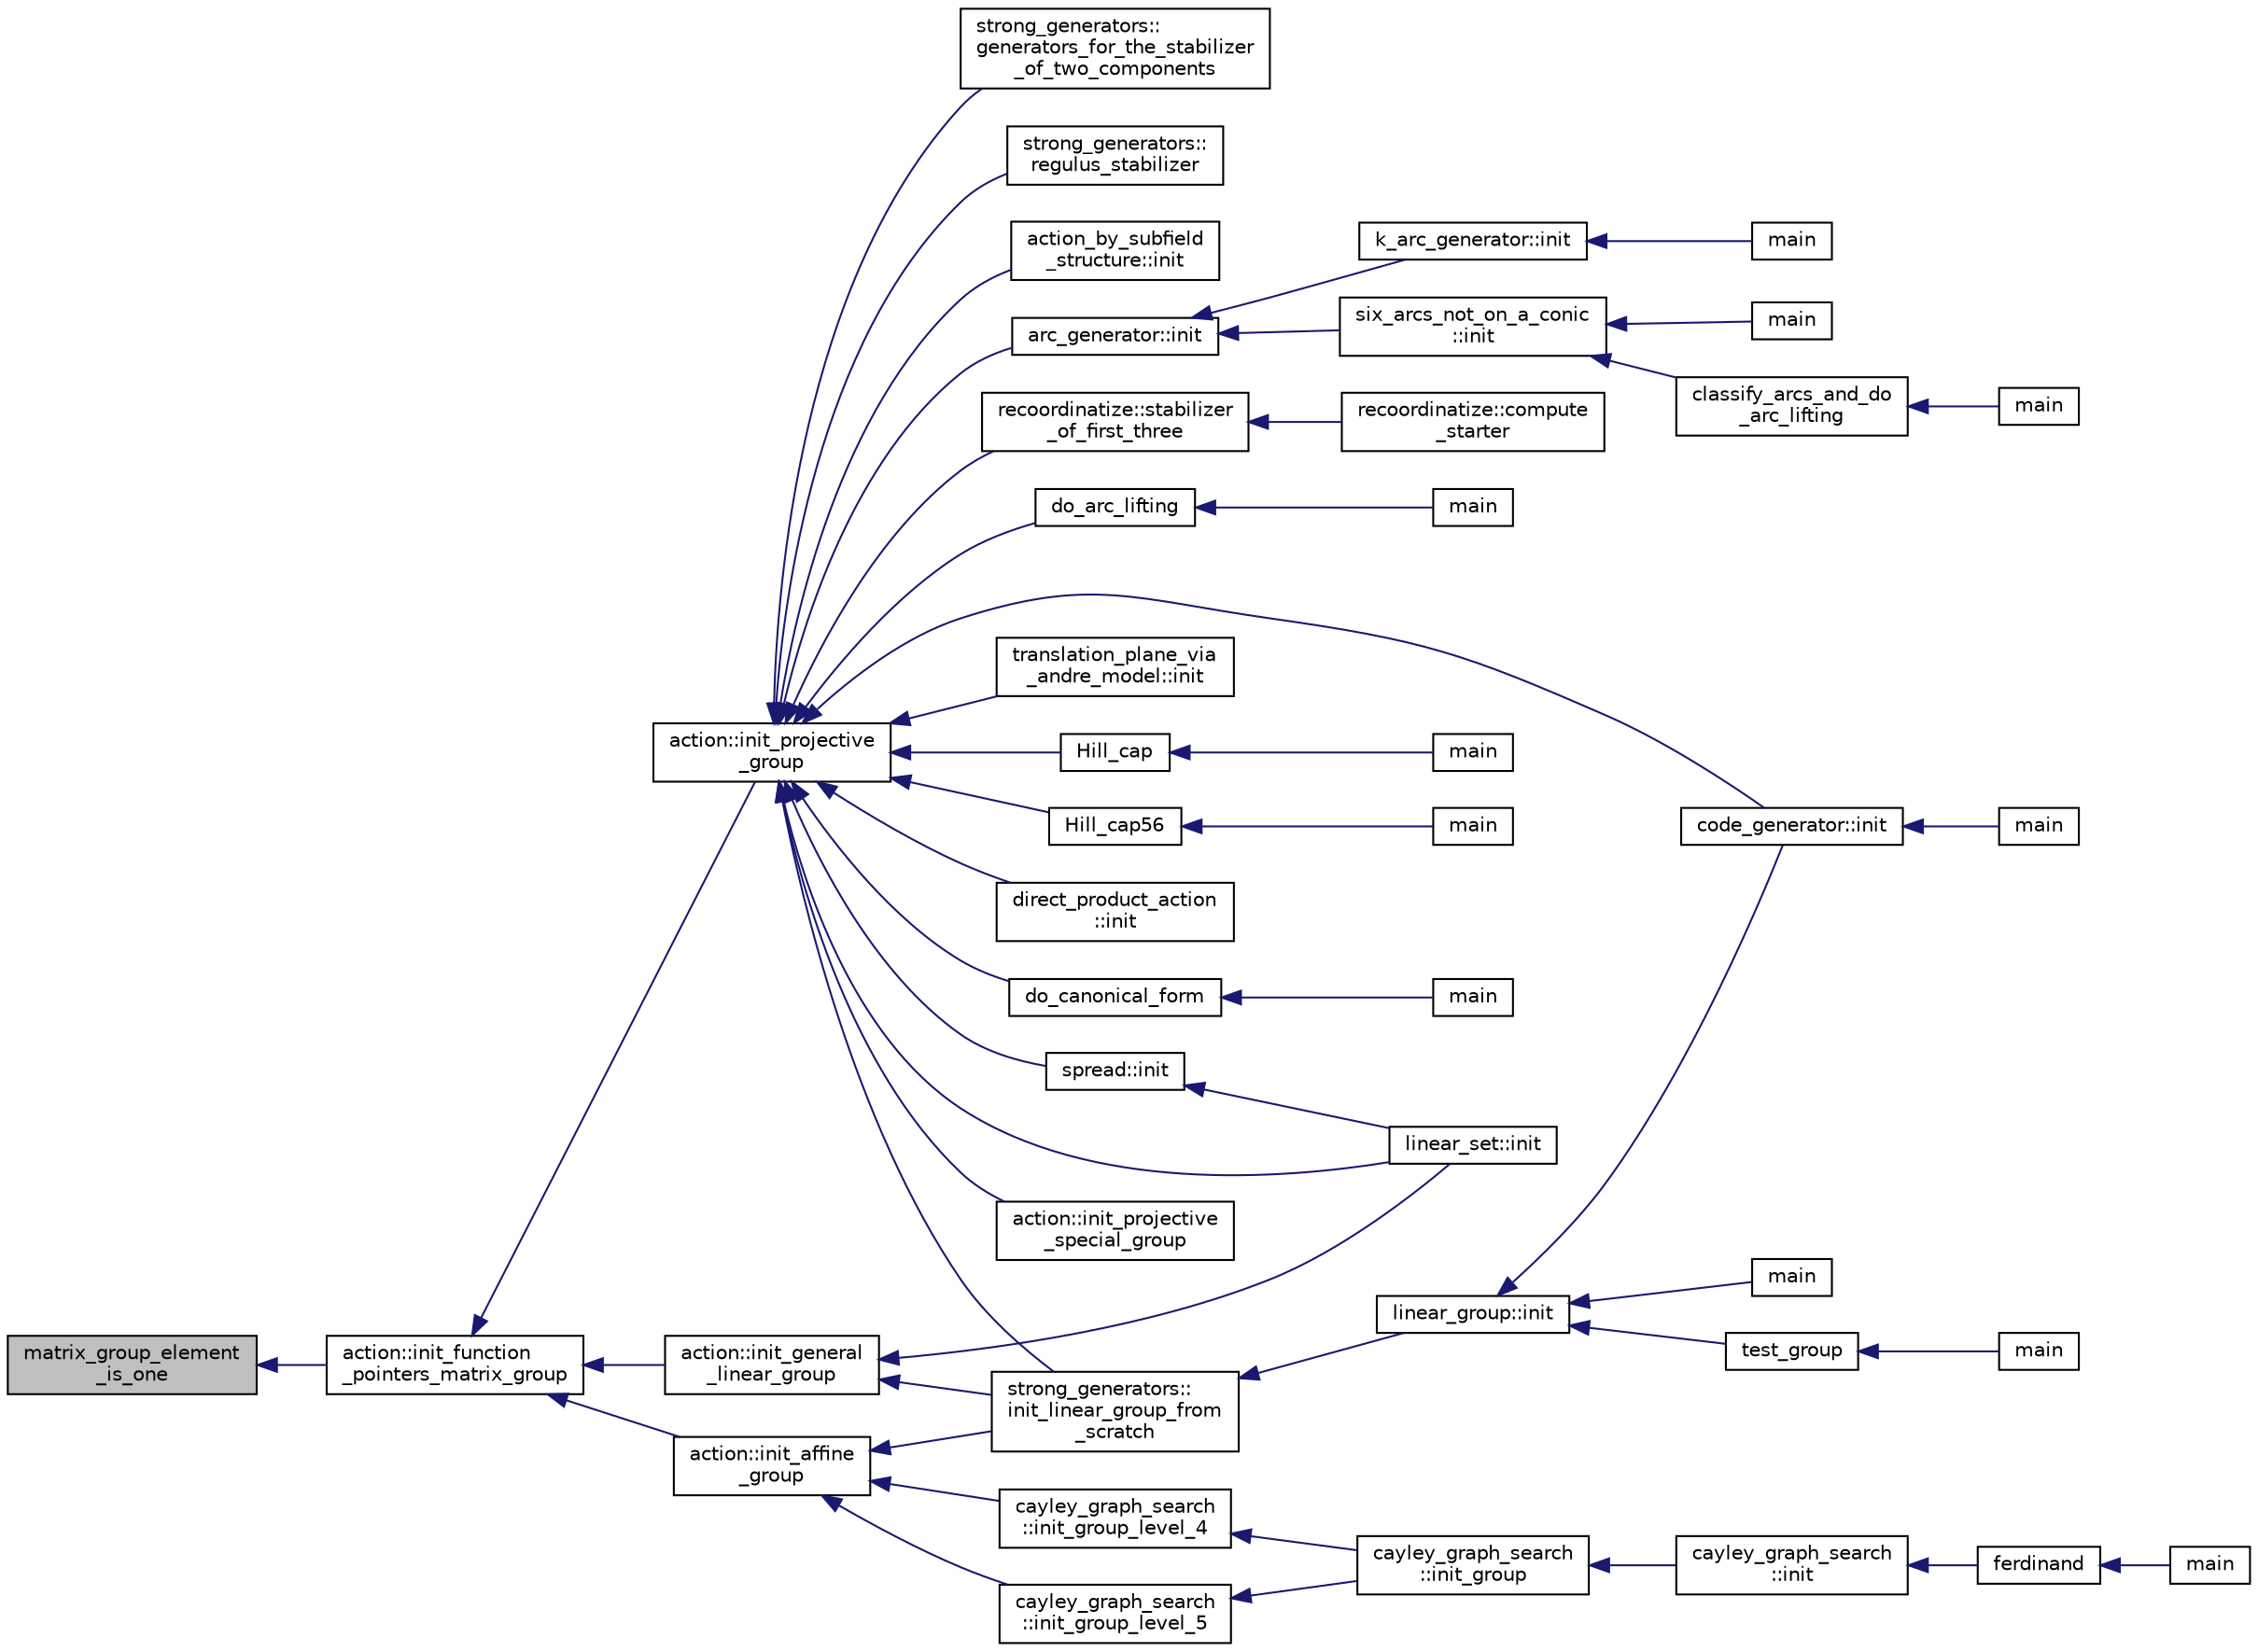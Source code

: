 digraph "matrix_group_element_is_one"
{
  edge [fontname="Helvetica",fontsize="10",labelfontname="Helvetica",labelfontsize="10"];
  node [fontname="Helvetica",fontsize="10",shape=record];
  rankdir="LR";
  Node268 [label="matrix_group_element\l_is_one",height=0.2,width=0.4,color="black", fillcolor="grey75", style="filled", fontcolor="black"];
  Node268 -> Node269 [dir="back",color="midnightblue",fontsize="10",style="solid",fontname="Helvetica"];
  Node269 [label="action::init_function\l_pointers_matrix_group",height=0.2,width=0.4,color="black", fillcolor="white", style="filled",URL="$d2/d86/classaction.html#a48cbc0106c21fdcb5ec74a9cf8f4e1d8"];
  Node269 -> Node270 [dir="back",color="midnightblue",fontsize="10",style="solid",fontname="Helvetica"];
  Node270 [label="action::init_projective\l_group",height=0.2,width=0.4,color="black", fillcolor="white", style="filled",URL="$d2/d86/classaction.html#ad943cb9d3828331bf5634c6dbfc31afd"];
  Node270 -> Node271 [dir="back",color="midnightblue",fontsize="10",style="solid",fontname="Helvetica"];
  Node271 [label="do_arc_lifting",height=0.2,width=0.4,color="black", fillcolor="white", style="filled",URL="$d5/d9e/arcs__orderly_8_c.html#a7367bc544c290322bdbd4545388a27a8"];
  Node271 -> Node272 [dir="back",color="midnightblue",fontsize="10",style="solid",fontname="Helvetica"];
  Node272 [label="main",height=0.2,width=0.4,color="black", fillcolor="white", style="filled",URL="$d5/d9e/arcs__orderly_8_c.html#a3c04138a5bfe5d72780bb7e82a18e627"];
  Node270 -> Node273 [dir="back",color="midnightblue",fontsize="10",style="solid",fontname="Helvetica"];
  Node273 [label="code_generator::init",height=0.2,width=0.4,color="black", fillcolor="white", style="filled",URL="$db/d37/classcode__generator.html#acfaa1e8badf6f30255203f499b130af8"];
  Node273 -> Node274 [dir="back",color="midnightblue",fontsize="10",style="solid",fontname="Helvetica"];
  Node274 [label="main",height=0.2,width=0.4,color="black", fillcolor="white", style="filled",URL="$d4/d4f/codes_8_c.html#a217dbf8b442f20279ea00b898af96f52"];
  Node270 -> Node275 [dir="back",color="midnightblue",fontsize="10",style="solid",fontname="Helvetica"];
  Node275 [label="direct_product_action\l::init",height=0.2,width=0.4,color="black", fillcolor="white", style="filled",URL="$d3/d78/classdirect__product__action.html#aad40060e5821c011cccaa65a5c4df64f"];
  Node270 -> Node276 [dir="back",color="midnightblue",fontsize="10",style="solid",fontname="Helvetica"];
  Node276 [label="Hill_cap",height=0.2,width=0.4,color="black", fillcolor="white", style="filled",URL="$da/d28/hill_8_c.html#a7c2543fe497e681d4b492b16ea7f933e"];
  Node276 -> Node277 [dir="back",color="midnightblue",fontsize="10",style="solid",fontname="Helvetica"];
  Node277 [label="main",height=0.2,width=0.4,color="black", fillcolor="white", style="filled",URL="$da/d28/hill_8_c.html#a217dbf8b442f20279ea00b898af96f52"];
  Node270 -> Node278 [dir="back",color="midnightblue",fontsize="10",style="solid",fontname="Helvetica"];
  Node278 [label="linear_set::init",height=0.2,width=0.4,color="black", fillcolor="white", style="filled",URL="$dd/d86/classlinear__set.html#a7ab24e84423749047d5465cb15505475"];
  Node270 -> Node279 [dir="back",color="midnightblue",fontsize="10",style="solid",fontname="Helvetica"];
  Node279 [label="Hill_cap56",height=0.2,width=0.4,color="black", fillcolor="white", style="filled",URL="$df/d74/tl__geometry_8h.html#ad7fc0ff2bf8455ab25e170c6930047a6"];
  Node279 -> Node280 [dir="back",color="midnightblue",fontsize="10",style="solid",fontname="Helvetica"];
  Node280 [label="main",height=0.2,width=0.4,color="black", fillcolor="white", style="filled",URL="$d4/d6e/make__something_8_c.html#a217dbf8b442f20279ea00b898af96f52"];
  Node270 -> Node281 [dir="back",color="midnightblue",fontsize="10",style="solid",fontname="Helvetica"];
  Node281 [label="do_canonical_form",height=0.2,width=0.4,color="black", fillcolor="white", style="filled",URL="$dc/dd4/group__actions_8h.html#afb9f4a331a8a017ea3b8b7d9ed8dcc88"];
  Node281 -> Node282 [dir="back",color="midnightblue",fontsize="10",style="solid",fontname="Helvetica"];
  Node282 [label="main",height=0.2,width=0.4,color="black", fillcolor="white", style="filled",URL="$d0/d2f/process_8_c.html#a3c04138a5bfe5d72780bb7e82a18e627"];
  Node270 -> Node283 [dir="back",color="midnightblue",fontsize="10",style="solid",fontname="Helvetica"];
  Node283 [label="action::init_projective\l_special_group",height=0.2,width=0.4,color="black", fillcolor="white", style="filled",URL="$d2/d86/classaction.html#a4c69f0e07dff8ba8ac2415faf69d55a4"];
  Node270 -> Node284 [dir="back",color="midnightblue",fontsize="10",style="solid",fontname="Helvetica"];
  Node284 [label="strong_generators::\linit_linear_group_from\l_scratch",height=0.2,width=0.4,color="black", fillcolor="white", style="filled",URL="$dc/d09/classstrong__generators.html#ad47ecfb9c141b65ed6aca34231d5a0d2"];
  Node284 -> Node285 [dir="back",color="midnightblue",fontsize="10",style="solid",fontname="Helvetica"];
  Node285 [label="linear_group::init",height=0.2,width=0.4,color="black", fillcolor="white", style="filled",URL="$df/d5a/classlinear__group.html#a8119aa9b882192ab422b12614b259f28"];
  Node285 -> Node273 [dir="back",color="midnightblue",fontsize="10",style="solid",fontname="Helvetica"];
  Node285 -> Node286 [dir="back",color="midnightblue",fontsize="10",style="solid",fontname="Helvetica"];
  Node286 [label="test_group",height=0.2,width=0.4,color="black", fillcolor="white", style="filled",URL="$d8/d03/analyze__q__designs_8_c.html#ad03444358d0b46e7aa4d88a806b44925"];
  Node286 -> Node287 [dir="back",color="midnightblue",fontsize="10",style="solid",fontname="Helvetica"];
  Node287 [label="main",height=0.2,width=0.4,color="black", fillcolor="white", style="filled",URL="$d8/d03/analyze__q__designs_8_c.html#a217dbf8b442f20279ea00b898af96f52"];
  Node285 -> Node288 [dir="back",color="midnightblue",fontsize="10",style="solid",fontname="Helvetica"];
  Node288 [label="main",height=0.2,width=0.4,color="black", fillcolor="white", style="filled",URL="$da/dd5/subspace__orbits__main_8_c.html#a217dbf8b442f20279ea00b898af96f52"];
  Node270 -> Node289 [dir="back",color="midnightblue",fontsize="10",style="solid",fontname="Helvetica"];
  Node289 [label="strong_generators::\lgenerators_for_the_stabilizer\l_of_two_components",height=0.2,width=0.4,color="black", fillcolor="white", style="filled",URL="$dc/d09/classstrong__generators.html#acd9ddc5b768e4cf3f2398383d5a8f3b2"];
  Node270 -> Node290 [dir="back",color="midnightblue",fontsize="10",style="solid",fontname="Helvetica"];
  Node290 [label="strong_generators::\lregulus_stabilizer",height=0.2,width=0.4,color="black", fillcolor="white", style="filled",URL="$dc/d09/classstrong__generators.html#a32e999d14b4168695f2e775ddf2ed7e7"];
  Node270 -> Node291 [dir="back",color="midnightblue",fontsize="10",style="solid",fontname="Helvetica"];
  Node291 [label="action_by_subfield\l_structure::init",height=0.2,width=0.4,color="black", fillcolor="white", style="filled",URL="$dd/d67/classaction__by__subfield__structure.html#a565b45607d3ebc3eaa0e910a6ce6a661"];
  Node270 -> Node292 [dir="back",color="midnightblue",fontsize="10",style="solid",fontname="Helvetica"];
  Node292 [label="arc_generator::init",height=0.2,width=0.4,color="black", fillcolor="white", style="filled",URL="$d4/d21/classarc__generator.html#ae614e18e9c641d67069fa27d48245cde"];
  Node292 -> Node293 [dir="back",color="midnightblue",fontsize="10",style="solid",fontname="Helvetica"];
  Node293 [label="k_arc_generator::init",height=0.2,width=0.4,color="black", fillcolor="white", style="filled",URL="$d6/dd8/classk__arc__generator.html#a6036d9f52ede9f8ca681505626b5361d"];
  Node293 -> Node294 [dir="back",color="midnightblue",fontsize="10",style="solid",fontname="Helvetica"];
  Node294 [label="main",height=0.2,width=0.4,color="black", fillcolor="white", style="filled",URL="$d6/d01/k__arc__generator__main_8_c.html#a217dbf8b442f20279ea00b898af96f52"];
  Node292 -> Node295 [dir="back",color="midnightblue",fontsize="10",style="solid",fontname="Helvetica"];
  Node295 [label="six_arcs_not_on_a_conic\l::init",height=0.2,width=0.4,color="black", fillcolor="white", style="filled",URL="$d8/de6/classsix__arcs__not__on__a__conic.html#a7a4d5cf8a098488729934cfa8a70944a"];
  Node295 -> Node296 [dir="back",color="midnightblue",fontsize="10",style="solid",fontname="Helvetica"];
  Node296 [label="classify_arcs_and_do\l_arc_lifting",height=0.2,width=0.4,color="black", fillcolor="white", style="filled",URL="$d6/dc3/arc__lifting__main_8_c.html#afdd7be16f16b8c71e9a72fe5f6a0b59c"];
  Node296 -> Node297 [dir="back",color="midnightblue",fontsize="10",style="solid",fontname="Helvetica"];
  Node297 [label="main",height=0.2,width=0.4,color="black", fillcolor="white", style="filled",URL="$d6/dc3/arc__lifting__main_8_c.html#a217dbf8b442f20279ea00b898af96f52"];
  Node295 -> Node298 [dir="back",color="midnightblue",fontsize="10",style="solid",fontname="Helvetica"];
  Node298 [label="main",height=0.2,width=0.4,color="black", fillcolor="white", style="filled",URL="$d2/dfa/create__surface__main_8_c.html#a217dbf8b442f20279ea00b898af96f52"];
  Node270 -> Node299 [dir="back",color="midnightblue",fontsize="10",style="solid",fontname="Helvetica"];
  Node299 [label="recoordinatize::stabilizer\l_of_first_three",height=0.2,width=0.4,color="black", fillcolor="white", style="filled",URL="$d3/d3c/classrecoordinatize.html#ae8a24e776a57f0ac4923f6ed1d1db6e6"];
  Node299 -> Node300 [dir="back",color="midnightblue",fontsize="10",style="solid",fontname="Helvetica"];
  Node300 [label="recoordinatize::compute\l_starter",height=0.2,width=0.4,color="black", fillcolor="white", style="filled",URL="$d3/d3c/classrecoordinatize.html#a274b399821488e5f6fb1adfbc8f8ebac"];
  Node270 -> Node301 [dir="back",color="midnightblue",fontsize="10",style="solid",fontname="Helvetica"];
  Node301 [label="spread::init",height=0.2,width=0.4,color="black", fillcolor="white", style="filled",URL="$da/dc1/classspread.html#aa2493aebcdd72c4472213711dfcc2ab6"];
  Node301 -> Node278 [dir="back",color="midnightblue",fontsize="10",style="solid",fontname="Helvetica"];
  Node270 -> Node302 [dir="back",color="midnightblue",fontsize="10",style="solid",fontname="Helvetica"];
  Node302 [label="translation_plane_via\l_andre_model::init",height=0.2,width=0.4,color="black", fillcolor="white", style="filled",URL="$d1/dcc/classtranslation__plane__via__andre__model.html#adb424599de168ade331979a9218ee07b"];
  Node269 -> Node303 [dir="back",color="midnightblue",fontsize="10",style="solid",fontname="Helvetica"];
  Node303 [label="action::init_affine\l_group",height=0.2,width=0.4,color="black", fillcolor="white", style="filled",URL="$d2/d86/classaction.html#a32c0c683b3071fef19d28ca4880b568a"];
  Node303 -> Node304 [dir="back",color="midnightblue",fontsize="10",style="solid",fontname="Helvetica"];
  Node304 [label="cayley_graph_search\l::init_group_level_4",height=0.2,width=0.4,color="black", fillcolor="white", style="filled",URL="$de/dae/classcayley__graph__search.html#a6593f90cd91bea8c23fe71acca05655e"];
  Node304 -> Node305 [dir="back",color="midnightblue",fontsize="10",style="solid",fontname="Helvetica"];
  Node305 [label="cayley_graph_search\l::init_group",height=0.2,width=0.4,color="black", fillcolor="white", style="filled",URL="$de/dae/classcayley__graph__search.html#adbce2e517a8ed979f53e8aeb043cf4ca"];
  Node305 -> Node306 [dir="back",color="midnightblue",fontsize="10",style="solid",fontname="Helvetica"];
  Node306 [label="cayley_graph_search\l::init",height=0.2,width=0.4,color="black", fillcolor="white", style="filled",URL="$de/dae/classcayley__graph__search.html#add9c6434abeaebac4a07bc03cb21672d"];
  Node306 -> Node307 [dir="back",color="midnightblue",fontsize="10",style="solid",fontname="Helvetica"];
  Node307 [label="ferdinand",height=0.2,width=0.4,color="black", fillcolor="white", style="filled",URL="$da/df3/ferdinand_8_c.html#a322b57727d23cf5a0932f11c30ea18d9"];
  Node307 -> Node308 [dir="back",color="midnightblue",fontsize="10",style="solid",fontname="Helvetica"];
  Node308 [label="main",height=0.2,width=0.4,color="black", fillcolor="white", style="filled",URL="$da/df3/ferdinand_8_c.html#a3c04138a5bfe5d72780bb7e82a18e627"];
  Node303 -> Node309 [dir="back",color="midnightblue",fontsize="10",style="solid",fontname="Helvetica"];
  Node309 [label="cayley_graph_search\l::init_group_level_5",height=0.2,width=0.4,color="black", fillcolor="white", style="filled",URL="$de/dae/classcayley__graph__search.html#ab4427f6ab65833dae31a18f44a5d6d7a"];
  Node309 -> Node305 [dir="back",color="midnightblue",fontsize="10",style="solid",fontname="Helvetica"];
  Node303 -> Node284 [dir="back",color="midnightblue",fontsize="10",style="solid",fontname="Helvetica"];
  Node269 -> Node310 [dir="back",color="midnightblue",fontsize="10",style="solid",fontname="Helvetica"];
  Node310 [label="action::init_general\l_linear_group",height=0.2,width=0.4,color="black", fillcolor="white", style="filled",URL="$d2/d86/classaction.html#a1ff1bf53f9073bfc76ff073e7af6f396"];
  Node310 -> Node278 [dir="back",color="midnightblue",fontsize="10",style="solid",fontname="Helvetica"];
  Node310 -> Node284 [dir="back",color="midnightblue",fontsize="10",style="solid",fontname="Helvetica"];
}
